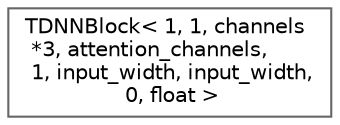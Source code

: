 digraph "Graphical Class Hierarchy"
{
 // LATEX_PDF_SIZE
  bgcolor="transparent";
  edge [fontname=Helvetica,fontsize=10,labelfontname=Helvetica,labelfontsize=10];
  node [fontname=Helvetica,fontsize=10,shape=box,height=0.2,width=0.4];
  rankdir="LR";
  Node0 [id="Node000000",label="TDNNBlock\< 1, 1, channels\l *3, attention_channels,\l 1, input_width, input_width,\l 0, float \>",height=0.2,width=0.4,color="grey40", fillcolor="white", style="filled",URL="$class_t_d_n_n_block.html",tooltip=" "];
}
